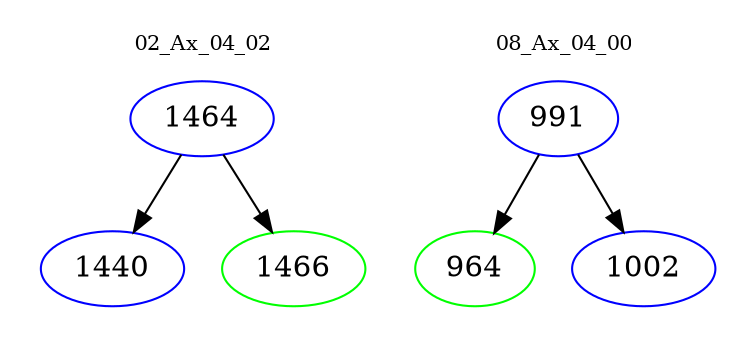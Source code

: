 digraph{
subgraph cluster_0 {
color = white
label = "02_Ax_04_02";
fontsize=10;
T0_1464 [label="1464", color="blue"]
T0_1464 -> T0_1440 [color="black"]
T0_1440 [label="1440", color="blue"]
T0_1464 -> T0_1466 [color="black"]
T0_1466 [label="1466", color="green"]
}
subgraph cluster_1 {
color = white
label = "08_Ax_04_00";
fontsize=10;
T1_991 [label="991", color="blue"]
T1_991 -> T1_964 [color="black"]
T1_964 [label="964", color="green"]
T1_991 -> T1_1002 [color="black"]
T1_1002 [label="1002", color="blue"]
}
}
